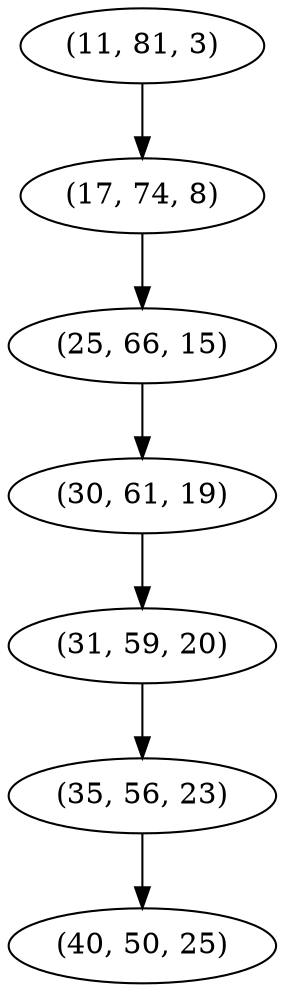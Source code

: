 digraph tree {
    "(11, 81, 3)";
    "(17, 74, 8)";
    "(25, 66, 15)";
    "(30, 61, 19)";
    "(31, 59, 20)";
    "(35, 56, 23)";
    "(40, 50, 25)";
    "(11, 81, 3)" -> "(17, 74, 8)";
    "(17, 74, 8)" -> "(25, 66, 15)";
    "(25, 66, 15)" -> "(30, 61, 19)";
    "(30, 61, 19)" -> "(31, 59, 20)";
    "(31, 59, 20)" -> "(35, 56, 23)";
    "(35, 56, 23)" -> "(40, 50, 25)";
}
